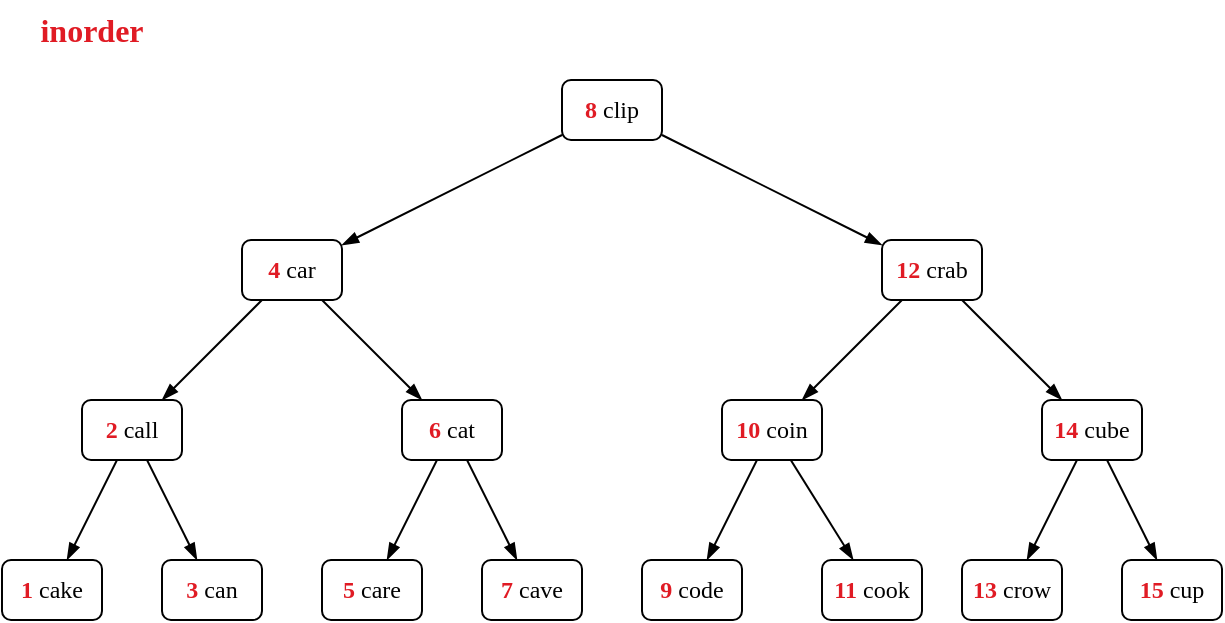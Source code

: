 <mxfile>
    <diagram id="t8QoFsj8MZgXzhcuyan1" name="Page-1">
        <mxGraphModel dx="1676" dy="1270" grid="1" gridSize="10" guides="1" tooltips="1" connect="1" arrows="1" fold="1" page="1" pageScale="1" pageWidth="827" pageHeight="1169" math="0" shadow="0">
            <root>
                <mxCell id="0"/>
                <mxCell id="1" parent="0"/>
                <mxCell id="93" value="" style="group" parent="1" vertex="1" connectable="0">
                    <mxGeometry x="40" y="69" width="610" height="270" as="geometry"/>
                </mxCell>
                <mxCell id="94" value="&lt;font face=&quot;Ubuntu mono&quot; color=&quot;#e01b24&quot;&gt;&lt;b&gt;8&lt;/b&gt;&lt;/font&gt; clip" style="rounded=1;html=1;fontFamily=Alegreya;fontSource=https%3A%2F%2Ffonts.googleapis.com%2Fcss%3Ffamily%3DAlegreya;whiteSpace=wrap;" parent="93" vertex="1">
                    <mxGeometry x="280" width="50" height="30" as="geometry"/>
                </mxCell>
                <mxCell id="95" value="&lt;font face=&quot;Ubuntu mono&quot; color=&quot;#e01b24&quot;&gt;&lt;b&gt;4&lt;/b&gt;&lt;/font&gt; car" style="rounded=1;html=1;fontFamily=Alegreya;fontSource=https%3A%2F%2Ffonts.googleapis.com%2Fcss%3Ffamily%3DAlegreya;whiteSpace=wrap;" parent="93" vertex="1">
                    <mxGeometry x="120" y="80" width="50" height="30" as="geometry"/>
                </mxCell>
                <mxCell id="96" value="&lt;font face=&quot;Ubuntu mono&quot; color=&quot;#e01b24&quot;&gt;&lt;b&gt;12&lt;/b&gt;&lt;/font&gt; crab" style="rounded=1;html=1;fontFamily=Alegreya;fontSource=https%3A%2F%2Ffonts.googleapis.com%2Fcss%3Ffamily%3DAlegreya;whiteSpace=wrap;" parent="93" vertex="1">
                    <mxGeometry x="440" y="80" width="50" height="30" as="geometry"/>
                </mxCell>
                <mxCell id="97" value="&lt;font color=&quot;#e01b24&quot; data-font-src=&quot;https://fonts.googleapis.com/css?family=Ubuntu+mono&quot; face=&quot;Ubuntu mono&quot;&gt;&lt;b&gt;2&lt;/b&gt;&lt;/font&gt;&amp;nbsp;call" style="rounded=1;html=1;fontFamily=Alegreya;fontSource=https%3A%2F%2Ffonts.googleapis.com%2Fcss%3Ffamily%3DAlegreya;whiteSpace=wrap;" parent="93" vertex="1">
                    <mxGeometry x="40" y="160" width="50" height="30" as="geometry"/>
                </mxCell>
                <mxCell id="98" value="&lt;font face=&quot;Ubuntu mono&quot; color=&quot;#e01b24&quot;&gt;&lt;b&gt;6&lt;/b&gt;&lt;/font&gt; cat" style="rounded=1;html=1;fontFamily=Alegreya;fontSource=https%3A%2F%2Ffonts.googleapis.com%2Fcss%3Ffamily%3DAlegreya;whiteSpace=wrap;" parent="93" vertex="1">
                    <mxGeometry x="200" y="160" width="50" height="30" as="geometry"/>
                </mxCell>
                <mxCell id="99" value="&lt;font face=&quot;Ubuntu mono&quot; color=&quot;#e01b24&quot;&gt;&lt;b&gt;1&lt;/b&gt;&lt;/font&gt; cake" style="rounded=1;html=1;fontFamily=Alegreya;fontSource=https%3A%2F%2Ffonts.googleapis.com%2Fcss%3Ffamily%3DAlegreya;whiteSpace=wrap;" parent="93" vertex="1">
                    <mxGeometry y="240" width="50" height="30" as="geometry"/>
                </mxCell>
                <mxCell id="100" value="&lt;font face=&quot;Ubuntu mono&quot; color=&quot;#e01b24&quot;&gt;&lt;b&gt;3&lt;/b&gt;&lt;/font&gt; can" style="rounded=1;html=1;fontFamily=Alegreya;fontSource=https%3A%2F%2Ffonts.googleapis.com%2Fcss%3Ffamily%3DAlegreya;whiteSpace=wrap;" parent="93" vertex="1">
                    <mxGeometry x="80" y="240" width="50" height="30" as="geometry"/>
                </mxCell>
                <mxCell id="101" value="&lt;font face=&quot;Ubuntu mono&quot; color=&quot;#e01b24&quot;&gt;&lt;b&gt;5&lt;/b&gt;&lt;/font&gt; care" style="rounded=1;html=1;fontFamily=Alegreya;fontSource=https%3A%2F%2Ffonts.googleapis.com%2Fcss%3Ffamily%3DAlegreya;whiteSpace=wrap;" parent="93" vertex="1">
                    <mxGeometry x="160" y="240" width="50" height="30" as="geometry"/>
                </mxCell>
                <mxCell id="102" value="&lt;font face=&quot;Ubuntu mono&quot; color=&quot;#e01b24&quot;&gt;&lt;b&gt;7&lt;/b&gt;&lt;/font&gt; cave" style="rounded=1;html=1;fontFamily=Alegreya;fontSource=https%3A%2F%2Ffonts.googleapis.com%2Fcss%3Ffamily%3DAlegreya;whiteSpace=wrap;" parent="93" vertex="1">
                    <mxGeometry x="240" y="240" width="50" height="30" as="geometry"/>
                </mxCell>
                <mxCell id="103" value="&lt;font face=&quot;Ubuntu mono&quot; color=&quot;#e01b24&quot;&gt;&lt;b&gt;10&lt;/b&gt;&lt;/font&gt; coin" style="rounded=1;html=1;fontFamily=Alegreya;fontSource=https%3A%2F%2Ffonts.googleapis.com%2Fcss%3Ffamily%3DAlegreya;whiteSpace=wrap;" parent="93" vertex="1">
                    <mxGeometry x="360" y="160" width="50" height="30" as="geometry"/>
                </mxCell>
                <mxCell id="104" value="&lt;font face=&quot;Ubuntu mono&quot; color=&quot;#e01b24&quot;&gt;&lt;b&gt;14&lt;/b&gt;&lt;/font&gt; cube" style="rounded=1;html=1;fontFamily=Alegreya;fontSource=https%3A%2F%2Ffonts.googleapis.com%2Fcss%3Ffamily%3DAlegreya;whiteSpace=wrap;" parent="93" vertex="1">
                    <mxGeometry x="520" y="160" width="50" height="30" as="geometry"/>
                </mxCell>
                <mxCell id="105" value="&lt;font face=&quot;Ubuntu mono&quot; color=&quot;#e01b24&quot;&gt;&lt;b&gt;9&lt;/b&gt;&lt;/font&gt; code" style="rounded=1;html=1;fontFamily=Alegreya;fontSource=https%3A%2F%2Ffonts.googleapis.com%2Fcss%3Ffamily%3DAlegreya;whiteSpace=wrap;" parent="93" vertex="1">
                    <mxGeometry x="320" y="240" width="50" height="30" as="geometry"/>
                </mxCell>
                <mxCell id="106" value="&lt;font face=&quot;Ubuntu mono&quot; color=&quot;#e01b24&quot;&gt;&lt;b&gt;11&lt;/b&gt;&lt;/font&gt; cook" style="rounded=1;html=1;fontFamily=Alegreya;fontSource=https%3A%2F%2Ffonts.googleapis.com%2Fcss%3Ffamily%3DAlegreya;whiteSpace=wrap;" parent="93" vertex="1">
                    <mxGeometry x="410" y="240" width="50" height="30" as="geometry"/>
                </mxCell>
                <mxCell id="107" value="&lt;font face=&quot;Ubuntu mono&quot; color=&quot;#e01b24&quot;&gt;&lt;b&gt;13&lt;/b&gt;&lt;/font&gt; crow" style="rounded=1;html=1;fontFamily=Alegreya;fontSource=https%3A%2F%2Ffonts.googleapis.com%2Fcss%3Ffamily%3DAlegreya;whiteSpace=wrap;" parent="93" vertex="1">
                    <mxGeometry x="480" y="240" width="50" height="30" as="geometry"/>
                </mxCell>
                <mxCell id="108" value="&lt;font face=&quot;Ubuntu mono&quot; color=&quot;#e01b24&quot;&gt;&lt;b&gt;15&lt;/b&gt;&lt;/font&gt; cup" style="rounded=1;html=1;fontFamily=Alegreya;fontSource=https%3A%2F%2Ffonts.googleapis.com%2Fcss%3Ffamily%3DAlegreya;whiteSpace=wrap;" parent="93" vertex="1">
                    <mxGeometry x="560" y="240" width="50" height="30" as="geometry"/>
                </mxCell>
                <mxCell id="109" value="" style="endArrow=blockThin;html=1;fontFamily=Alegreya;fontSource=https%3A%2F%2Ffonts.googleapis.com%2Fcss%3Ffamily%3DAlegreya;endFill=1;" parent="93" source="94" target="95" edge="1">
                    <mxGeometry width="50" height="50" relative="1" as="geometry">
                        <mxPoint x="100" y="110" as="sourcePoint"/>
                        <mxPoint x="150" y="60" as="targetPoint"/>
                    </mxGeometry>
                </mxCell>
                <mxCell id="110" value="" style="endArrow=blockThin;html=1;fontFamily=Alegreya;fontSource=https%3A%2F%2Ffonts.googleapis.com%2Fcss%3Ffamily%3DAlegreya;endFill=1;" parent="93" source="94" target="96" edge="1">
                    <mxGeometry width="50" height="50" relative="1" as="geometry">
                        <mxPoint x="410" y="70" as="sourcePoint"/>
                        <mxPoint x="320" y="125.385" as="targetPoint"/>
                    </mxGeometry>
                </mxCell>
                <mxCell id="111" value="" style="endArrow=blockThin;html=1;fontFamily=Alegreya;fontSource=https%3A%2F%2Ffonts.googleapis.com%2Fcss%3Ffamily%3DAlegreya;endFill=1;" parent="93" source="96" target="104" edge="1">
                    <mxGeometry width="50" height="50" relative="1" as="geometry">
                        <mxPoint x="540" y="160" as="sourcePoint"/>
                        <mxPoint x="450" y="215.385" as="targetPoint"/>
                    </mxGeometry>
                </mxCell>
                <mxCell id="112" value="" style="endArrow=blockThin;html=1;fontFamily=Alegreya;fontSource=https%3A%2F%2Ffonts.googleapis.com%2Fcss%3Ffamily%3DAlegreya;endFill=1;" parent="93" source="96" target="103" edge="1">
                    <mxGeometry width="50" height="50" relative="1" as="geometry">
                        <mxPoint x="370" y="150" as="sourcePoint"/>
                        <mxPoint x="280" y="205.385" as="targetPoint"/>
                    </mxGeometry>
                </mxCell>
                <mxCell id="113" value="" style="endArrow=blockThin;html=1;fontFamily=Alegreya;fontSource=https%3A%2F%2Ffonts.googleapis.com%2Fcss%3Ffamily%3DAlegreya;endFill=1;" parent="93" source="95" target="97" edge="1">
                    <mxGeometry width="50" height="50" relative="1" as="geometry">
                        <mxPoint x="210" y="150" as="sourcePoint"/>
                        <mxPoint x="120" y="205.385" as="targetPoint"/>
                    </mxGeometry>
                </mxCell>
                <mxCell id="114" value="" style="endArrow=blockThin;html=1;fontFamily=Alegreya;fontSource=https%3A%2F%2Ffonts.googleapis.com%2Fcss%3Ffamily%3DAlegreya;endFill=1;" parent="93" source="95" target="98" edge="1">
                    <mxGeometry width="50" height="50" relative="1" as="geometry">
                        <mxPoint x="210" y="140" as="sourcePoint"/>
                        <mxPoint x="120" y="195.385" as="targetPoint"/>
                    </mxGeometry>
                </mxCell>
                <mxCell id="115" value="" style="endArrow=blockThin;html=1;fontFamily=Alegreya;fontSource=https%3A%2F%2Ffonts.googleapis.com%2Fcss%3Ffamily%3DAlegreya;endFill=1;" parent="93" source="97" target="99" edge="1">
                    <mxGeometry width="50" height="50" relative="1" as="geometry">
                        <mxPoint y="230" as="sourcePoint"/>
                        <mxPoint x="-90" y="285.385" as="targetPoint"/>
                    </mxGeometry>
                </mxCell>
                <mxCell id="116" value="" style="endArrow=blockThin;html=1;fontFamily=Alegreya;fontSource=https%3A%2F%2Ffonts.googleapis.com%2Fcss%3Ffamily%3DAlegreya;endFill=1;" parent="93" source="97" target="100" edge="1">
                    <mxGeometry width="50" height="50" relative="1" as="geometry">
                        <mxPoint x="100" y="240" as="sourcePoint"/>
                        <mxPoint x="10" y="295.385" as="targetPoint"/>
                    </mxGeometry>
                </mxCell>
                <mxCell id="117" value="" style="endArrow=blockThin;html=1;fontFamily=Alegreya;fontSource=https%3A%2F%2Ffonts.googleapis.com%2Fcss%3Ffamily%3DAlegreya;endFill=1;" parent="93" source="98" target="101" edge="1">
                    <mxGeometry width="50" height="50" relative="1" as="geometry">
                        <mxPoint x="340" y="47.308" as="sourcePoint"/>
                        <mxPoint x="250" y="102.692" as="targetPoint"/>
                    </mxGeometry>
                </mxCell>
                <mxCell id="118" value="" style="endArrow=blockThin;html=1;fontFamily=Alegreya;fontSource=https%3A%2F%2Ffonts.googleapis.com%2Fcss%3Ffamily%3DAlegreya;endFill=1;" parent="93" source="98" target="102" edge="1">
                    <mxGeometry width="50" height="50" relative="1" as="geometry">
                        <mxPoint x="350" y="57.308" as="sourcePoint"/>
                        <mxPoint x="260" y="112.692" as="targetPoint"/>
                    </mxGeometry>
                </mxCell>
                <mxCell id="119" value="" style="endArrow=blockThin;html=1;fontFamily=Alegreya;fontSource=https%3A%2F%2Ffonts.googleapis.com%2Fcss%3Ffamily%3DAlegreya;endFill=1;" parent="93" source="103" target="105" edge="1">
                    <mxGeometry width="50" height="50" relative="1" as="geometry">
                        <mxPoint x="350" y="230" as="sourcePoint"/>
                        <mxPoint x="260" y="285.385" as="targetPoint"/>
                    </mxGeometry>
                </mxCell>
                <mxCell id="120" value="" style="endArrow=blockThin;html=1;fontFamily=Alegreya;fontSource=https%3A%2F%2Ffonts.googleapis.com%2Fcss%3Ffamily%3DAlegreya;endFill=1;" parent="93" source="103" target="106" edge="1">
                    <mxGeometry width="50" height="50" relative="1" as="geometry">
                        <mxPoint x="450" y="230" as="sourcePoint"/>
                        <mxPoint x="360" y="285.385" as="targetPoint"/>
                    </mxGeometry>
                </mxCell>
                <mxCell id="121" value="" style="endArrow=blockThin;html=1;fontFamily=Alegreya;fontSource=https%3A%2F%2Ffonts.googleapis.com%2Fcss%3Ffamily%3DAlegreya;endFill=1;" parent="93" source="104" target="107" edge="1">
                    <mxGeometry width="50" height="50" relative="1" as="geometry">
                        <mxPoint x="530" y="210" as="sourcePoint"/>
                        <mxPoint x="440" y="265.385" as="targetPoint"/>
                    </mxGeometry>
                </mxCell>
                <mxCell id="122" value="" style="endArrow=blockThin;html=1;fontFamily=Alegreya;fontSource=https%3A%2F%2Ffonts.googleapis.com%2Fcss%3Ffamily%3DAlegreya;endFill=1;" parent="93" source="104" target="108" edge="1">
                    <mxGeometry width="50" height="50" relative="1" as="geometry">
                        <mxPoint x="640" y="210" as="sourcePoint"/>
                        <mxPoint x="550" y="265.385" as="targetPoint"/>
                    </mxGeometry>
                </mxCell>
                <mxCell id="153" value="&lt;font size=&quot;1&quot; data-font-src=&quot;https://fonts.googleapis.com/css?family=Ubuntu+mono&quot; face=&quot;Ubuntu mono&quot;&gt;&lt;b style=&quot;font-size: 16px;&quot;&gt;inorder&lt;/b&gt;&lt;/font&gt;" style="text;html=1;strokeColor=none;fillColor=none;align=center;verticalAlign=middle;whiteSpace=wrap;rounded=0;fontColor=#e01b24;" parent="1" vertex="1">
                    <mxGeometry x="40" y="29" width="90" height="30" as="geometry"/>
                </mxCell>
            </root>
        </mxGraphModel>
    </diagram>
</mxfile>
